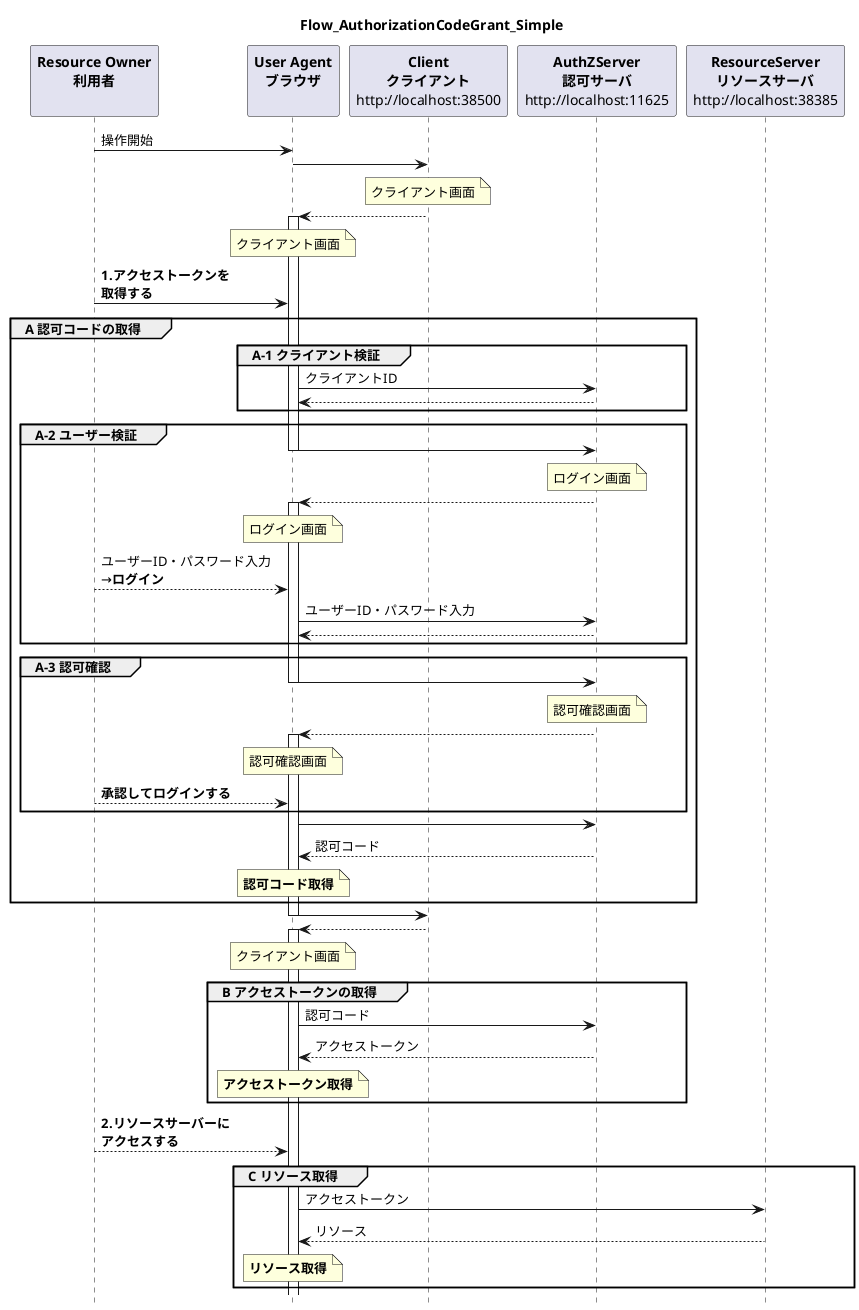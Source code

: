 @startuml
title Flow_AuthorizationCodeGrant_Simple
hide footbox

participant "**Resource Owner**\n**利用者**\n" as User
participant "**User Agent**\n**ブラウザ**\n" as Agent
participant "**Client**\n**クライアント**\nhttp://localhost:38500" as Client
participant "**AuthZServer**\n**認可サーバ**\nhttp://localhost:11625" as AuthZServer
participant "**ResourceServer**\n**リソースサーバ**\nhttp://localhost:38385" as ResourceServer

User -> Agent:操作開始
Agent -> Client:
note over Client:クライアント画面
Agent <-- Client:
note over Agent:クライアント画面
activate Agent

User -> Agent:**1.アクセストークンを**\n**取得する**

group A 認可コードの取得
    group A-1 クライアント検証
        Agent -> AuthZServer:クライアントID
        Agent <-- AuthZServer
    end group

    group A-2 ユーザー検証
        Agent -> AuthZServer:
        note over AuthZServer:ログイン画面
deactivate Agent
        Agent <-- AuthZServer:
activate Agent
        note over Agent:ログイン画面
        User --> Agent:ユーザーID・パスワード入力\n→**ログイン**

        Agent -> AuthZServer:ユーザーID・パスワード入力
        Agent <-- AuthZServer:
    end group

    group A-3 認可確認
        Agent -> AuthZServer:
        note over AuthZServer:認可確認画面
deactivate Agent
        Agent <-- AuthZServer:
        note over Agent:認可確認画面
activate Agent
        User --> Agent:**承認してログインする**
    end group

    Agent -> AuthZServer:
    Agent <-- AuthZServer:認可コード
    note over Agent:**認可コード取得**
end group

Agent -> Client:
deactivate Agent
Agent <-- Client:
note over Agent:クライアント画面
activate Agent

group B アクセストークンの取得
    Agent -> AuthZServer:認可コード
    Agent <-- AuthZServer:アクセストークン
    note over Agent:**アクセストークン取得**
end group

User --> Agent:**2.リソースサーバーに**\n**アクセスする**

group C リソース取得
    Agent -> ResourceServer:アクセストークン
    Agent <-- ResourceServer:リソース
    note over Agent:**リソース取得**
end group

@enduml
